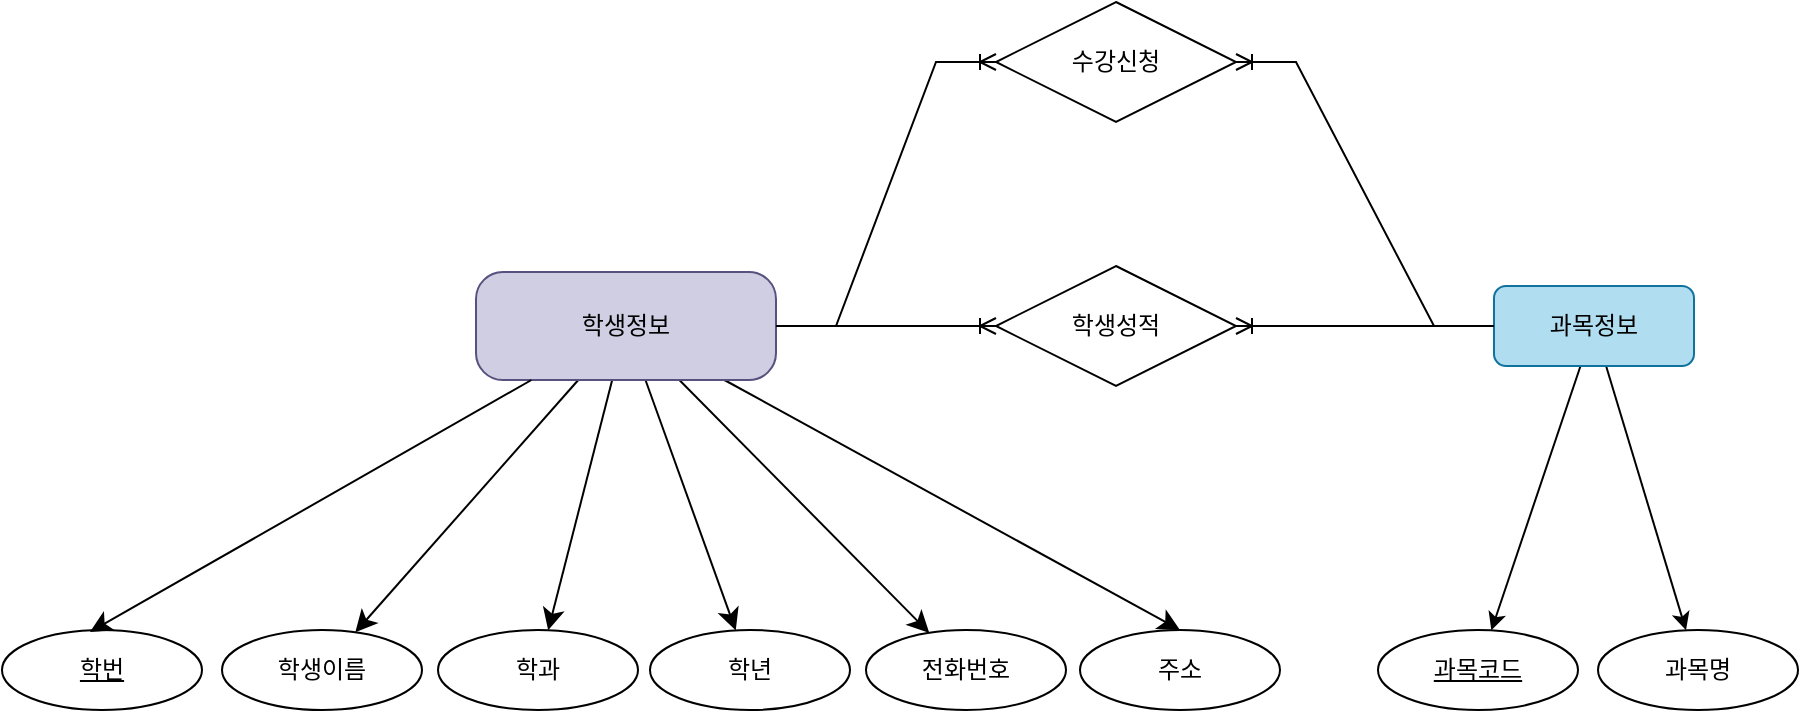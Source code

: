 <mxfile version="24.7.1" type="device">
  <diagram name="페이지-1" id="5GgJ3suZmrngVTX2KaLc">
    <mxGraphModel dx="1752" dy="1522" grid="0" gridSize="10" guides="1" tooltips="1" connect="1" arrows="1" fold="1" page="0" pageScale="1" pageWidth="827" pageHeight="1169" math="0" shadow="0">
      <root>
        <mxCell id="0" />
        <mxCell id="1" parent="0" />
        <mxCell id="XtRkeNVS0C_kiaQZF2_L-6" value="학번" style="ellipse;whiteSpace=wrap;html=1;align=center;fontStyle=4;flipH=1;labelBackgroundColor=none;" parent="1" vertex="1">
          <mxGeometry x="-216" y="-179" width="100" height="40" as="geometry" />
        </mxCell>
        <mxCell id="XtRkeNVS0C_kiaQZF2_L-7" value="학생이름" style="ellipse;whiteSpace=wrap;html=1;align=center;flipH=1;labelBackgroundColor=none;" parent="1" vertex="1">
          <mxGeometry x="-106" y="-179" width="100" height="40" as="geometry" />
        </mxCell>
        <mxCell id="XtRkeNVS0C_kiaQZF2_L-9" value="학과" style="ellipse;whiteSpace=wrap;html=1;align=center;flipH=1;labelBackgroundColor=none;" parent="1" vertex="1">
          <mxGeometry x="2" y="-179" width="100" height="40" as="geometry" />
        </mxCell>
        <mxCell id="XtRkeNVS0C_kiaQZF2_L-10" value="학년" style="ellipse;whiteSpace=wrap;html=1;align=center;flipH=1;labelBackgroundColor=none;" parent="1" vertex="1">
          <mxGeometry x="108" y="-179" width="100" height="40" as="geometry" />
        </mxCell>
        <mxCell id="XtRkeNVS0C_kiaQZF2_L-11" value="전화번호" style="ellipse;whiteSpace=wrap;html=1;align=center;flipH=1;labelBackgroundColor=none;" parent="1" vertex="1">
          <mxGeometry x="216" y="-179" width="100" height="40" as="geometry" />
        </mxCell>
        <mxCell id="XtRkeNVS0C_kiaQZF2_L-12" value="주소" style="ellipse;whiteSpace=wrap;html=1;align=center;flipH=1;labelBackgroundColor=none;" parent="1" vertex="1">
          <mxGeometry x="323" y="-179" width="100" height="40" as="geometry" />
        </mxCell>
        <mxCell id="XtRkeNVS0C_kiaQZF2_L-19" style="edgeStyle=none;curved=1;rounded=0;orthogonalLoop=1;jettySize=auto;html=1;fontSize=12;startSize=8;endSize=8;labelBackgroundColor=none;fontColor=default;" parent="1" source="XtRkeNVS0C_kiaQZF2_L-17" target="XtRkeNVS0C_kiaQZF2_L-7" edge="1">
          <mxGeometry relative="1" as="geometry" />
        </mxCell>
        <mxCell id="XtRkeNVS0C_kiaQZF2_L-20" style="edgeStyle=none;curved=1;rounded=0;orthogonalLoop=1;jettySize=auto;html=1;fontSize=12;startSize=8;endSize=8;labelBackgroundColor=none;fontColor=default;" parent="1" source="XtRkeNVS0C_kiaQZF2_L-17" target="XtRkeNVS0C_kiaQZF2_L-9" edge="1">
          <mxGeometry relative="1" as="geometry" />
        </mxCell>
        <mxCell id="XtRkeNVS0C_kiaQZF2_L-21" style="edgeStyle=none;curved=1;rounded=0;orthogonalLoop=1;jettySize=auto;html=1;fontSize=12;startSize=8;endSize=8;labelBackgroundColor=none;fontColor=default;" parent="1" source="XtRkeNVS0C_kiaQZF2_L-17" target="XtRkeNVS0C_kiaQZF2_L-10" edge="1">
          <mxGeometry relative="1" as="geometry" />
        </mxCell>
        <mxCell id="XtRkeNVS0C_kiaQZF2_L-22" style="edgeStyle=none;curved=1;rounded=0;orthogonalLoop=1;jettySize=auto;html=1;fontSize=12;startSize=8;endSize=8;labelBackgroundColor=none;fontColor=default;" parent="1" source="XtRkeNVS0C_kiaQZF2_L-17" target="XtRkeNVS0C_kiaQZF2_L-11" edge="1">
          <mxGeometry relative="1" as="geometry" />
        </mxCell>
        <mxCell id="XtRkeNVS0C_kiaQZF2_L-23" style="edgeStyle=none;curved=1;rounded=0;orthogonalLoop=1;jettySize=auto;html=1;entryX=0.5;entryY=0;entryDx=0;entryDy=0;fontSize=12;startSize=8;endSize=8;labelBackgroundColor=none;fontColor=default;" parent="1" source="XtRkeNVS0C_kiaQZF2_L-17" target="XtRkeNVS0C_kiaQZF2_L-12" edge="1">
          <mxGeometry relative="1" as="geometry" />
        </mxCell>
        <mxCell id="XtRkeNVS0C_kiaQZF2_L-17" value="학생정보" style="rounded=1;arcSize=25;whiteSpace=wrap;html=1;align=center;labelBackgroundColor=none;fillColor=#d0cee2;strokeColor=#56517e;" parent="1" vertex="1">
          <mxGeometry x="21" y="-358" width="150" height="54" as="geometry" />
        </mxCell>
        <mxCell id="XtRkeNVS0C_kiaQZF2_L-18" style="rounded=0;orthogonalLoop=1;jettySize=auto;html=1;entryX=0.56;entryY=0.025;entryDx=0;entryDy=0;entryPerimeter=0;fontSize=12;startSize=8;endSize=8;labelBackgroundColor=none;fontColor=default;" parent="1" source="XtRkeNVS0C_kiaQZF2_L-17" target="XtRkeNVS0C_kiaQZF2_L-6" edge="1">
          <mxGeometry relative="1" as="geometry" />
        </mxCell>
        <mxCell id="Zvrs0y6znYgB0X6T7Zx9-7" style="rounded=0;orthogonalLoop=1;jettySize=auto;html=1;" edge="1" parent="1" source="Zvrs0y6znYgB0X6T7Zx9-4" target="Zvrs0y6znYgB0X6T7Zx9-6">
          <mxGeometry relative="1" as="geometry" />
        </mxCell>
        <mxCell id="Zvrs0y6znYgB0X6T7Zx9-8" style="rounded=0;orthogonalLoop=1;jettySize=auto;html=1;" edge="1" parent="1" source="Zvrs0y6znYgB0X6T7Zx9-4" target="Zvrs0y6znYgB0X6T7Zx9-5">
          <mxGeometry relative="1" as="geometry" />
        </mxCell>
        <mxCell id="Zvrs0y6znYgB0X6T7Zx9-4" value="과목정보" style="whiteSpace=wrap;html=1;align=center;rounded=1;fillColor=#b1ddf0;strokeColor=#10739e;" vertex="1" parent="1">
          <mxGeometry x="530" y="-351" width="100" height="40" as="geometry" />
        </mxCell>
        <mxCell id="Zvrs0y6znYgB0X6T7Zx9-5" value="과목명" style="ellipse;whiteSpace=wrap;html=1;align=center;" vertex="1" parent="1">
          <mxGeometry x="582" y="-179" width="100" height="40" as="geometry" />
        </mxCell>
        <mxCell id="Zvrs0y6znYgB0X6T7Zx9-6" value="과목코드" style="ellipse;whiteSpace=wrap;html=1;align=center;fontStyle=4;" vertex="1" parent="1">
          <mxGeometry x="472" y="-179" width="100" height="40" as="geometry" />
        </mxCell>
        <mxCell id="Zvrs0y6znYgB0X6T7Zx9-10" value="수강신청" style="shape=rhombus;perimeter=rhombusPerimeter;whiteSpace=wrap;html=1;align=center;" vertex="1" parent="1">
          <mxGeometry x="281" y="-493" width="120" height="60" as="geometry" />
        </mxCell>
        <mxCell id="Zvrs0y6znYgB0X6T7Zx9-11" value="" style="edgeStyle=entityRelationEdgeStyle;fontSize=12;html=1;endArrow=ERoneToMany;rounded=0;exitX=1;exitY=0.5;exitDx=0;exitDy=0;" edge="1" parent="1" source="XtRkeNVS0C_kiaQZF2_L-17" target="Zvrs0y6znYgB0X6T7Zx9-10">
          <mxGeometry width="100" height="100" relative="1" as="geometry">
            <mxPoint x="96" y="-358" as="sourcePoint" />
            <mxPoint x="344" y="-282" as="targetPoint" />
            <Array as="points">
              <mxPoint x="110" y="-401" />
              <mxPoint x="126" y="-444" />
              <mxPoint x="130" y="-441" />
            </Array>
          </mxGeometry>
        </mxCell>
        <mxCell id="Zvrs0y6znYgB0X6T7Zx9-12" value="" style="edgeStyle=entityRelationEdgeStyle;fontSize=12;html=1;endArrow=ERoneToMany;rounded=0;exitX=0;exitY=0.5;exitDx=0;exitDy=0;" edge="1" parent="1" source="Zvrs0y6znYgB0X6T7Zx9-4" target="Zvrs0y6znYgB0X6T7Zx9-10">
          <mxGeometry width="100" height="100" relative="1" as="geometry">
            <mxPoint x="244" y="-182" as="sourcePoint" />
            <mxPoint x="438" y="-446" as="targetPoint" />
          </mxGeometry>
        </mxCell>
        <mxCell id="Zvrs0y6znYgB0X6T7Zx9-13" value="학생성적" style="shape=rhombus;perimeter=rhombusPerimeter;whiteSpace=wrap;html=1;align=center;" vertex="1" parent="1">
          <mxGeometry x="281" y="-361" width="120" height="60" as="geometry" />
        </mxCell>
        <mxCell id="Zvrs0y6znYgB0X6T7Zx9-14" value="" style="edgeStyle=entityRelationEdgeStyle;fontSize=12;html=1;endArrow=ERoneToMany;rounded=0;entryX=0;entryY=0.5;entryDx=0;entryDy=0;" edge="1" parent="1" source="XtRkeNVS0C_kiaQZF2_L-17" target="Zvrs0y6znYgB0X6T7Zx9-13">
          <mxGeometry width="100" height="100" relative="1" as="geometry">
            <mxPoint x="224" y="-182" as="sourcePoint" />
            <mxPoint x="324" y="-282" as="targetPoint" />
          </mxGeometry>
        </mxCell>
        <mxCell id="Zvrs0y6znYgB0X6T7Zx9-15" value="" style="edgeStyle=entityRelationEdgeStyle;fontSize=12;html=1;endArrow=ERoneToMany;rounded=0;entryX=1;entryY=0.5;entryDx=0;entryDy=0;exitX=0;exitY=0.5;exitDx=0;exitDy=0;" edge="1" parent="1" source="Zvrs0y6znYgB0X6T7Zx9-4" target="Zvrs0y6znYgB0X6T7Zx9-13">
          <mxGeometry width="100" height="100" relative="1" as="geometry">
            <mxPoint x="224" y="-182" as="sourcePoint" />
            <mxPoint x="324" y="-282" as="targetPoint" />
          </mxGeometry>
        </mxCell>
      </root>
    </mxGraphModel>
  </diagram>
</mxfile>
